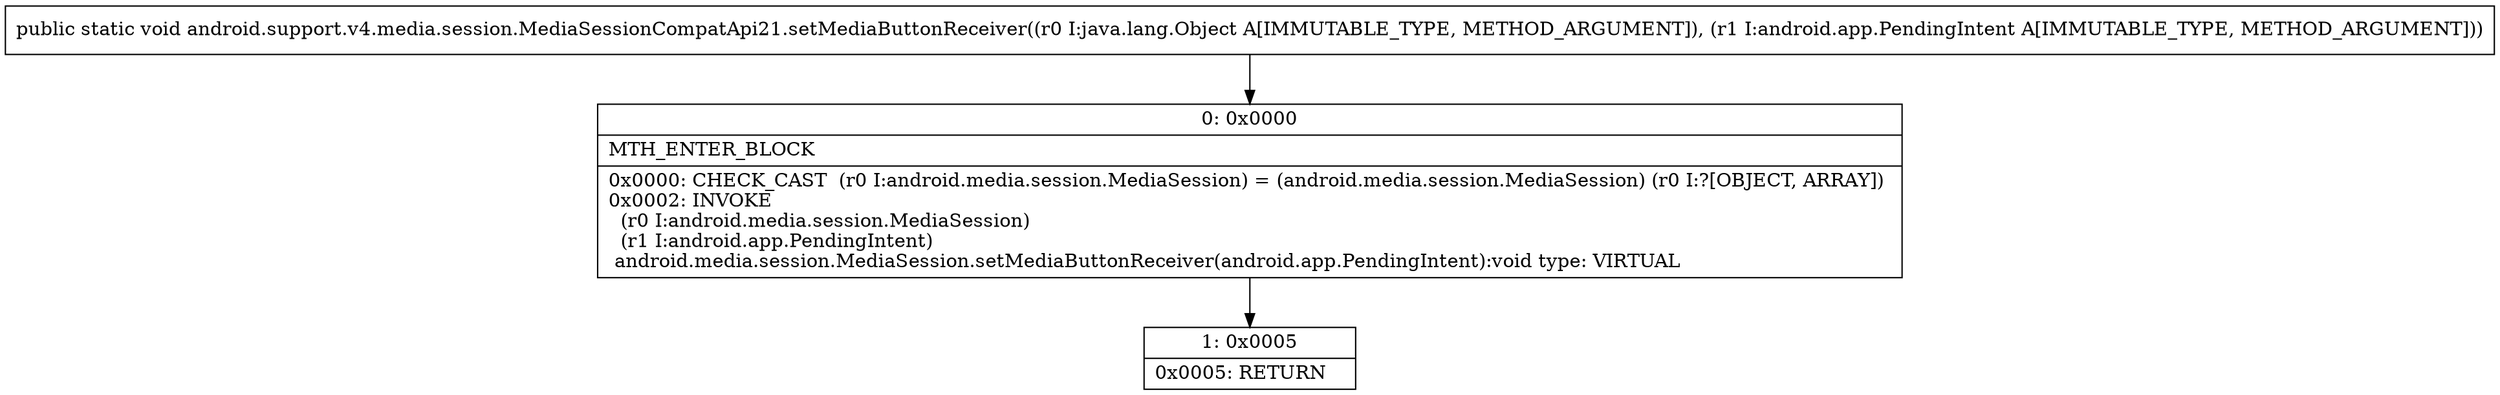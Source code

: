 digraph "CFG forandroid.support.v4.media.session.MediaSessionCompatApi21.setMediaButtonReceiver(Ljava\/lang\/Object;Landroid\/app\/PendingIntent;)V" {
Node_0 [shape=record,label="{0\:\ 0x0000|MTH_ENTER_BLOCK\l|0x0000: CHECK_CAST  (r0 I:android.media.session.MediaSession) = (android.media.session.MediaSession) (r0 I:?[OBJECT, ARRAY]) \l0x0002: INVOKE  \l  (r0 I:android.media.session.MediaSession)\l  (r1 I:android.app.PendingIntent)\l android.media.session.MediaSession.setMediaButtonReceiver(android.app.PendingIntent):void type: VIRTUAL \l}"];
Node_1 [shape=record,label="{1\:\ 0x0005|0x0005: RETURN   \l}"];
MethodNode[shape=record,label="{public static void android.support.v4.media.session.MediaSessionCompatApi21.setMediaButtonReceiver((r0 I:java.lang.Object A[IMMUTABLE_TYPE, METHOD_ARGUMENT]), (r1 I:android.app.PendingIntent A[IMMUTABLE_TYPE, METHOD_ARGUMENT])) }"];
MethodNode -> Node_0;
Node_0 -> Node_1;
}

